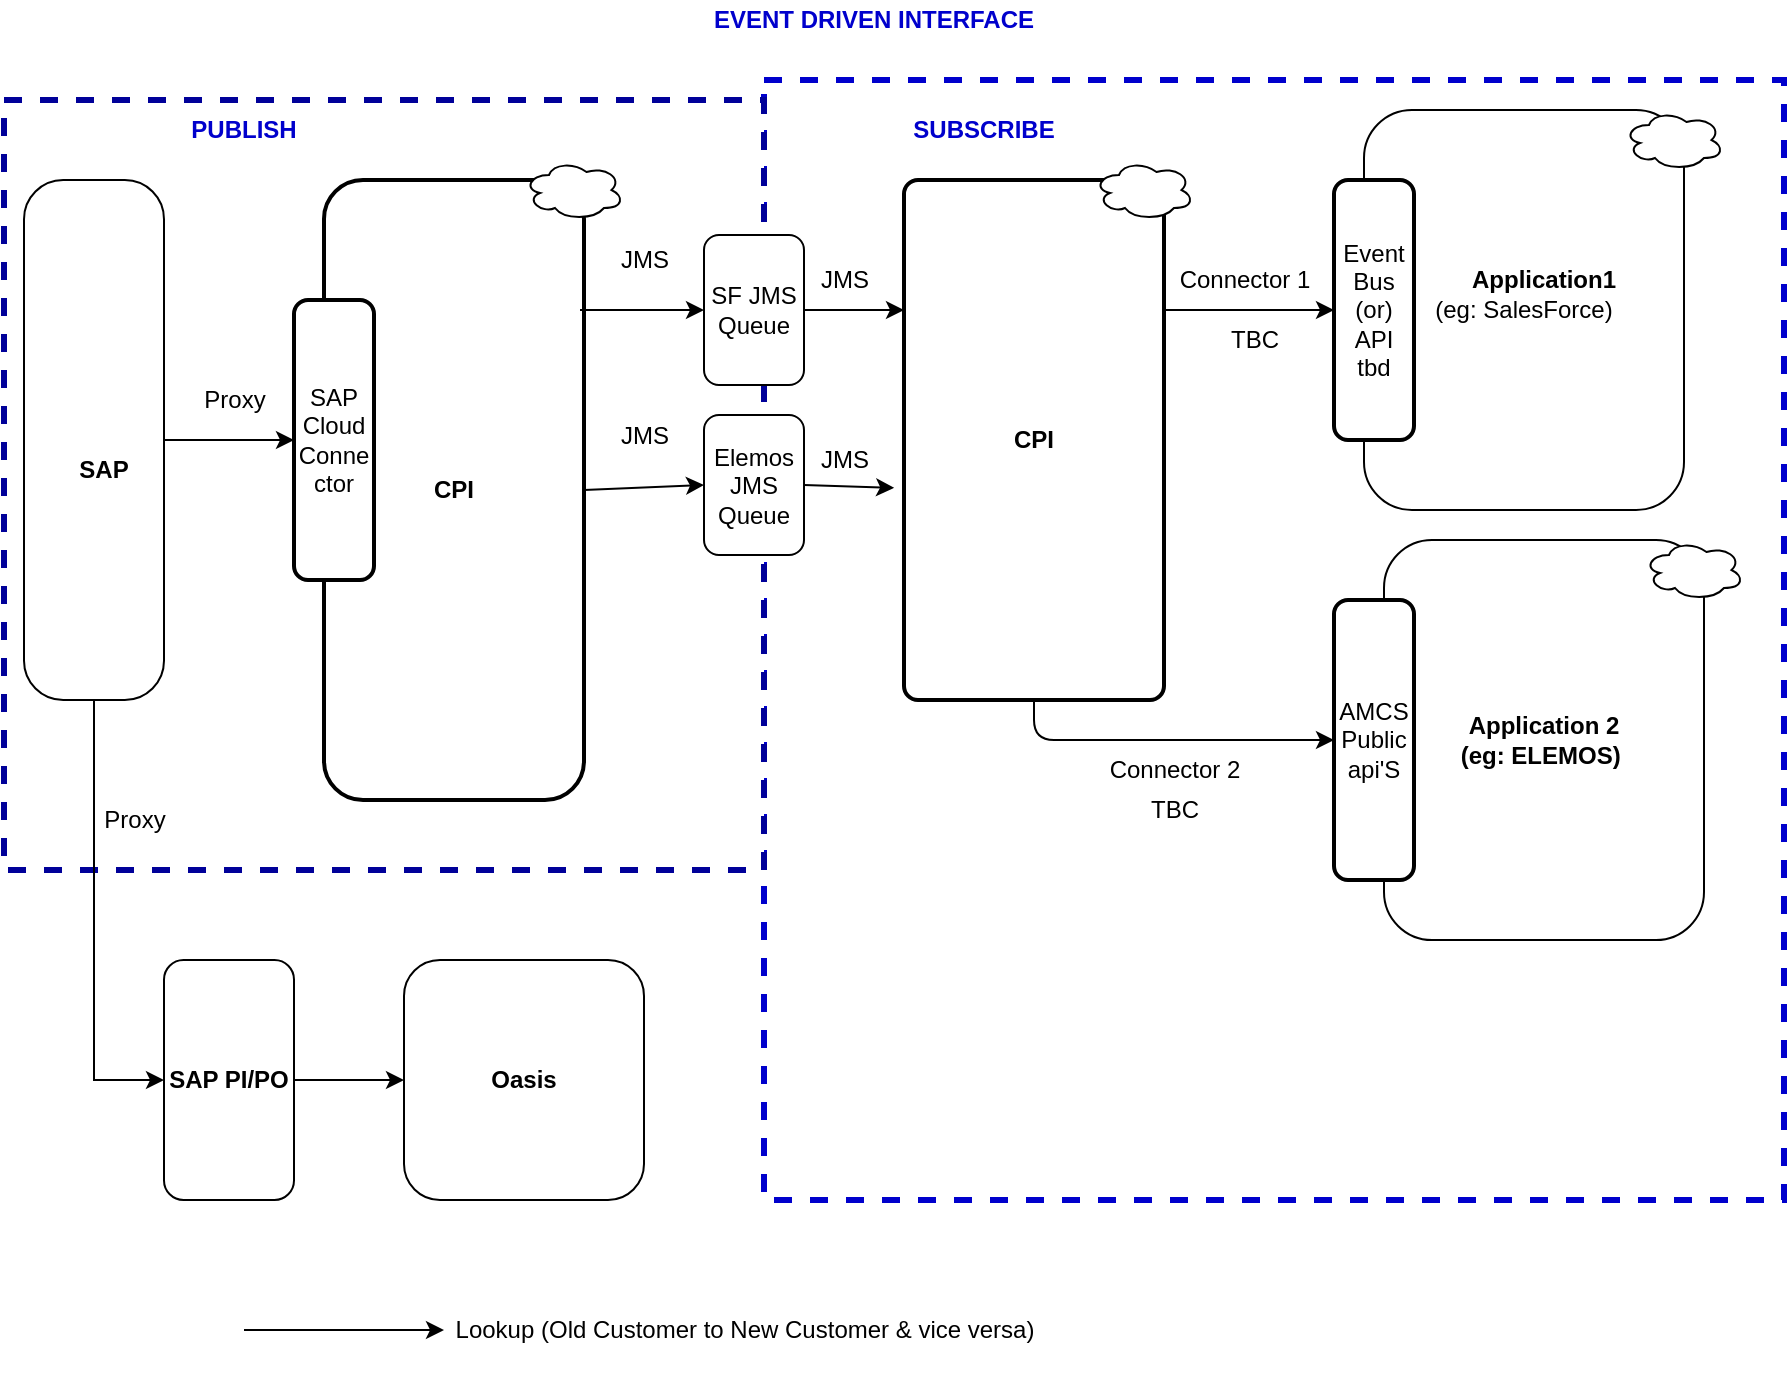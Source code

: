 <mxfile version="13.9.2" type="github"><diagram id="3beBZVSBlBhmqdihTZP1" name="Page-1"><mxGraphModel dx="2062" dy="705" grid="1" gridSize="10" guides="1" tooltips="1" connect="1" arrows="1" fold="1" page="1" pageScale="1" pageWidth="1100" pageHeight="850" math="0" shadow="0"><root><mxCell id="0"/><mxCell id="1" parent="0"/><mxCell id="uPFkqqqm6VpQ1Sv5LJzm-1" value="" style="group" parent="1" vertex="1" connectable="0"><mxGeometry x="120" y="100" width="890" height="560" as="geometry"/></mxCell><mxCell id="Vqod0EoV_r2I-PZZQ01A-7" value="" style="rounded=0;whiteSpace=wrap;html=1;dashed=1;strokeColor=#0000CC;strokeWidth=3;" parent="uPFkqqqm6VpQ1Sv5LJzm-1" vertex="1"><mxGeometry x="380" y="-10" width="510" height="560" as="geometry"/></mxCell><mxCell id="Vqod0EoV_r2I-PZZQ01A-3" value="" style="rounded=0;whiteSpace=wrap;html=1;dashed=1;strokeWidth=3;strokeColor=#000099;" parent="uPFkqqqm6VpQ1Sv5LJzm-1" vertex="1"><mxGeometry width="380" height="385" as="geometry"/></mxCell><mxCell id="2EftRhcmE9VoELaN0KJN-4" value="" style="edgeStyle=orthogonalEdgeStyle;rounded=0;orthogonalLoop=1;jettySize=auto;html=1;entryX=0;entryY=0.5;entryDx=0;entryDy=0;" parent="uPFkqqqm6VpQ1Sv5LJzm-1" source="cQQMWOdF984l5gsL9wYo-2" target="2EftRhcmE9VoELaN0KJN-2" edge="1"><mxGeometry relative="1" as="geometry"><mxPoint x="160" y="170" as="targetPoint"/></mxGeometry></mxCell><object label="" id="cQQMWOdF984l5gsL9wYo-2"><mxCell style="whiteSpace=wrap;html=1;arcSize=28;rounded=1;rotation=-180;" parent="uPFkqqqm6VpQ1Sv5LJzm-1" vertex="1"><mxGeometry x="10" y="40" width="70" height="260" as="geometry"/></mxCell></object><mxCell id="cQQMWOdF984l5gsL9wYo-5" value="&lt;b&gt;SAP&lt;/b&gt;" style="text;html=1;strokeColor=none;fillColor=none;align=center;verticalAlign=middle;whiteSpace=wrap;rotation=0;rounded=1;" parent="uPFkqqqm6VpQ1Sv5LJzm-1" vertex="1"><mxGeometry x="25" y="170" width="50" height="30" as="geometry"/></mxCell><mxCell id="cQQMWOdF984l5gsL9wYo-9" value="&lt;b&gt;Application 2&lt;br&gt;(eg: ELEMOS)&amp;nbsp;&lt;/b&gt;" style="whiteSpace=wrap;html=1;rounded=1;" parent="uPFkqqqm6VpQ1Sv5LJzm-1" vertex="1"><mxGeometry x="690" y="220" width="160" height="200" as="geometry"/></mxCell><mxCell id="cQQMWOdF984l5gsL9wYo-10" value="(eg: SalesForce)" style="whiteSpace=wrap;html=1;rounded=1;" parent="uPFkqqqm6VpQ1Sv5LJzm-1" vertex="1"><mxGeometry x="680" y="5" width="160" height="200" as="geometry"/></mxCell><mxCell id="cQQMWOdF984l5gsL9wYo-12" value="&lt;b&gt;Application1&lt;/b&gt;" style="text;html=1;strokeColor=none;fillColor=none;align=center;verticalAlign=middle;whiteSpace=wrap;rounded=1;" parent="uPFkqqqm6VpQ1Sv5LJzm-1" vertex="1"><mxGeometry x="750" y="80" width="40" height="20" as="geometry"/></mxCell><mxCell id="cQQMWOdF984l5gsL9wYo-14" value="&lt;b&gt;CPI&lt;/b&gt;" style="whiteSpace=wrap;html=1;absoluteArcSize=1;arcSize=39;strokeWidth=2;rounded=1;" parent="uPFkqqqm6VpQ1Sv5LJzm-1" vertex="1"><mxGeometry x="160" y="40" width="130" height="310" as="geometry"/></mxCell><mxCell id="cQQMWOdF984l5gsL9wYo-20" value="SF JMS Queue" style="whiteSpace=wrap;html=1;rounded=1;" parent="uPFkqqqm6VpQ1Sv5LJzm-1" vertex="1"><mxGeometry x="350" y="67.5" width="50" height="75" as="geometry"/></mxCell><mxCell id="1wfJWIZzBQJtpAAzH079-30" value="Event Bus (or) API&lt;br&gt;tbd" style="rounded=1;whiteSpace=wrap;html=1;absoluteArcSize=1;arcSize=14;strokeWidth=2;" parent="uPFkqqqm6VpQ1Sv5LJzm-1" vertex="1"><mxGeometry x="665" y="40" width="40" height="130" as="geometry"/></mxCell><mxCell id="1wfJWIZzBQJtpAAzH079-35" style="edgeStyle=orthogonalEdgeStyle;rounded=1;orthogonalLoop=1;jettySize=auto;html=1;exitX=1;exitY=0.25;exitDx=0;exitDy=0;entryX=0;entryY=0.5;entryDx=0;entryDy=0;" parent="uPFkqqqm6VpQ1Sv5LJzm-1" source="1wfJWIZzBQJtpAAzH079-31" target="1wfJWIZzBQJtpAAzH079-30" edge="1"><mxGeometry relative="1" as="geometry"/></mxCell><mxCell id="BBQ4ANnbawWz5MgYE2eR-13" style="edgeStyle=orthogonalEdgeStyle;rounded=0;orthogonalLoop=1;jettySize=auto;html=1;exitX=0.5;exitY=0;exitDx=0;exitDy=0;" parent="uPFkqqqm6VpQ1Sv5LJzm-1" source="cQQMWOdF984l5gsL9wYo-2" target="BBQ4ANnbawWz5MgYE2eR-12" edge="1"><mxGeometry relative="1" as="geometry"><Array as="points"><mxPoint x="45" y="490"/></Array></mxGeometry></mxCell><mxCell id="1wfJWIZzBQJtpAAzH079-31" value="&lt;b&gt;CPI&lt;/b&gt;" style="rounded=1;whiteSpace=wrap;html=1;absoluteArcSize=1;arcSize=14;strokeWidth=2;" parent="uPFkqqqm6VpQ1Sv5LJzm-1" vertex="1"><mxGeometry x="450" y="40" width="130" height="260" as="geometry"/></mxCell><mxCell id="1wfJWIZzBQJtpAAzH079-45" style="edgeStyle=orthogonalEdgeStyle;rounded=1;orthogonalLoop=1;jettySize=auto;html=1;exitX=1;exitY=0.5;exitDx=0;exitDy=0;entryX=0;entryY=0.25;entryDx=0;entryDy=0;" parent="uPFkqqqm6VpQ1Sv5LJzm-1" source="cQQMWOdF984l5gsL9wYo-20" target="1wfJWIZzBQJtpAAzH079-31" edge="1"><mxGeometry relative="1" as="geometry"/></mxCell><mxCell id="1wfJWIZzBQJtpAAzH079-43" value="AMCS Public api'S" style="rounded=1;whiteSpace=wrap;html=1;absoluteArcSize=1;arcSize=14;strokeWidth=2;" parent="uPFkqqqm6VpQ1Sv5LJzm-1" vertex="1"><mxGeometry x="665" y="250" width="40" height="140" as="geometry"/></mxCell><mxCell id="1wfJWIZzBQJtpAAzH079-36" style="edgeStyle=orthogonalEdgeStyle;rounded=1;orthogonalLoop=1;jettySize=auto;html=1;exitX=0.5;exitY=1;exitDx=0;exitDy=0;entryX=0;entryY=0.5;entryDx=0;entryDy=0;" parent="uPFkqqqm6VpQ1Sv5LJzm-1" source="1wfJWIZzBQJtpAAzH079-31" target="1wfJWIZzBQJtpAAzH079-43" edge="1"><mxGeometry relative="1" as="geometry"/></mxCell><mxCell id="1wfJWIZzBQJtpAAzH079-46" value="Connector 1" style="text;html=1;align=center;verticalAlign=middle;resizable=0;points=[];autosize=1;" parent="uPFkqqqm6VpQ1Sv5LJzm-1" vertex="1"><mxGeometry x="580" y="80" width="80" height="20" as="geometry"/></mxCell><mxCell id="1wfJWIZzBQJtpAAzH079-47" value="Connector 2" style="text;html=1;align=center;verticalAlign=middle;resizable=0;points=[];autosize=1;" parent="uPFkqqqm6VpQ1Sv5LJzm-1" vertex="1"><mxGeometry x="545" y="325" width="80" height="20" as="geometry"/></mxCell><mxCell id="1wfJWIZzBQJtpAAzH079-49" value="Proxy" style="text;html=1;align=center;verticalAlign=middle;resizable=0;points=[];autosize=1;" parent="uPFkqqqm6VpQ1Sv5LJzm-1" vertex="1"><mxGeometry x="90" y="140" width="50" height="20" as="geometry"/></mxCell><mxCell id="1wfJWIZzBQJtpAAzH079-52" value="JMS" style="text;html=1;align=center;verticalAlign=middle;resizable=0;points=[];autosize=1;" parent="uPFkqqqm6VpQ1Sv5LJzm-1" vertex="1"><mxGeometry x="400" y="80" width="40" height="20" as="geometry"/></mxCell><mxCell id="Vqod0EoV_r2I-PZZQ01A-4" value="PUBLISH" style="text;html=1;strokeColor=none;fillColor=none;align=center;verticalAlign=middle;whiteSpace=wrap;rounded=0;dashed=1;fontColor=#0000CC;fontStyle=1" parent="uPFkqqqm6VpQ1Sv5LJzm-1" vertex="1"><mxGeometry x="100" y="5" width="40" height="20" as="geometry"/></mxCell><mxCell id="Vqod0EoV_r2I-PZZQ01A-8" value="SUBSCRIBE" style="text;html=1;strokeColor=none;fillColor=none;align=center;verticalAlign=middle;whiteSpace=wrap;rounded=0;dashed=1;fontColor=#0000CC;fontStyle=1" parent="uPFkqqqm6VpQ1Sv5LJzm-1" vertex="1"><mxGeometry x="470" y="5" width="40" height="20" as="geometry"/></mxCell><mxCell id="X__tJxEk-Le90g0lmYf4-1" value="TBC" style="text;html=1;align=center;verticalAlign=middle;resizable=0;points=[];autosize=1;" parent="uPFkqqqm6VpQ1Sv5LJzm-1" vertex="1"><mxGeometry x="605" y="110" width="40" height="20" as="geometry"/></mxCell><mxCell id="X__tJxEk-Le90g0lmYf4-2" value="TBC" style="text;html=1;align=center;verticalAlign=middle;resizable=0;points=[];autosize=1;" parent="uPFkqqqm6VpQ1Sv5LJzm-1" vertex="1"><mxGeometry x="565" y="345" width="40" height="20" as="geometry"/></mxCell><mxCell id="2EftRhcmE9VoELaN0KJN-2" value="SAP Cloud Conne ctor" style="rounded=1;whiteSpace=wrap;html=1;absoluteArcSize=1;arcSize=14;strokeWidth=2;" parent="uPFkqqqm6VpQ1Sv5LJzm-1" vertex="1"><mxGeometry x="145" y="100" width="40" height="140" as="geometry"/></mxCell><mxCell id="2EftRhcmE9VoELaN0KJN-6" value="" style="endArrow=classic;html=1;exitX=1;exitY=0.5;exitDx=0;exitDy=0;entryX=0;entryY=0.5;entryDx=0;entryDy=0;" parent="uPFkqqqm6VpQ1Sv5LJzm-1" source="cQQMWOdF984l5gsL9wYo-14" target="2EftRhcmE9VoELaN0KJN-12" edge="1"><mxGeometry width="50" height="50" relative="1" as="geometry"><mxPoint x="280" y="270" as="sourcePoint"/><mxPoint x="349" y="235" as="targetPoint"/><Array as="points"/></mxGeometry></mxCell><mxCell id="2EftRhcmE9VoELaN0KJN-9" value="JMS" style="text;html=1;align=center;verticalAlign=middle;resizable=0;points=[];autosize=1;" parent="uPFkqqqm6VpQ1Sv5LJzm-1" vertex="1"><mxGeometry x="300" y="157.5" width="40" height="20" as="geometry"/></mxCell><mxCell id="2EftRhcmE9VoELaN0KJN-10" value="" style="endArrow=classic;html=1;entryX=0;entryY=0.5;entryDx=0;entryDy=0;" parent="uPFkqqqm6VpQ1Sv5LJzm-1" target="cQQMWOdF984l5gsL9wYo-20" edge="1"><mxGeometry width="50" height="50" relative="1" as="geometry"><mxPoint x="288" y="105" as="sourcePoint"/><mxPoint x="300" y="130" as="targetPoint"/></mxGeometry></mxCell><mxCell id="2EftRhcmE9VoELaN0KJN-11" value="JMS" style="text;html=1;align=center;verticalAlign=middle;resizable=0;points=[];autosize=1;" parent="uPFkqqqm6VpQ1Sv5LJzm-1" vertex="1"><mxGeometry x="300" y="70" width="40" height="20" as="geometry"/></mxCell><mxCell id="2EftRhcmE9VoELaN0KJN-12" value="Elemos JMS Queue" style="whiteSpace=wrap;html=1;rounded=1;" parent="uPFkqqqm6VpQ1Sv5LJzm-1" vertex="1"><mxGeometry x="350" y="157.5" width="50" height="70" as="geometry"/></mxCell><mxCell id="2EftRhcmE9VoELaN0KJN-7" value="" style="endArrow=classic;html=1;exitX=1;exitY=0.5;exitDx=0;exitDy=0;entryX=-0.038;entryY=0.592;entryDx=0;entryDy=0;entryPerimeter=0;" parent="uPFkqqqm6VpQ1Sv5LJzm-1" source="2EftRhcmE9VoELaN0KJN-12" target="1wfJWIZzBQJtpAAzH079-31" edge="1"><mxGeometry width="50" height="50" relative="1" as="geometry"><mxPoint x="460" y="410" as="sourcePoint"/><mxPoint x="450" y="228" as="targetPoint"/><Array as="points"/></mxGeometry></mxCell><mxCell id="2EftRhcmE9VoELaN0KJN-13" value="JMS" style="text;html=1;align=center;verticalAlign=middle;resizable=0;points=[];autosize=1;" parent="uPFkqqqm6VpQ1Sv5LJzm-1" vertex="1"><mxGeometry x="400" y="170" width="40" height="20" as="geometry"/></mxCell><mxCell id="BBQ4ANnbawWz5MgYE2eR-15" style="edgeStyle=orthogonalEdgeStyle;rounded=0;orthogonalLoop=1;jettySize=auto;html=1;" parent="uPFkqqqm6VpQ1Sv5LJzm-1" source="BBQ4ANnbawWz5MgYE2eR-12" target="BBQ4ANnbawWz5MgYE2eR-14" edge="1"><mxGeometry relative="1" as="geometry"/></mxCell><mxCell id="BBQ4ANnbawWz5MgYE2eR-12" value="&lt;b&gt;SAP PI/PO&lt;/b&gt;" style="whiteSpace=wrap;html=1;rounded=1;" parent="uPFkqqqm6VpQ1Sv5LJzm-1" vertex="1"><mxGeometry x="80" y="430" width="65" height="120" as="geometry"/></mxCell><mxCell id="BBQ4ANnbawWz5MgYE2eR-14" value="&lt;b&gt;Oasis&lt;/b&gt;" style="whiteSpace=wrap;html=1;rounded=1;" parent="uPFkqqqm6VpQ1Sv5LJzm-1" vertex="1"><mxGeometry x="200" y="430" width="120" height="120" as="geometry"/></mxCell><mxCell id="jM1_k6R8yeGZ31N2dn4X-1" value="Proxy" style="text;html=1;align=center;verticalAlign=middle;resizable=0;points=[];autosize=1;" parent="uPFkqqqm6VpQ1Sv5LJzm-1" vertex="1"><mxGeometry x="40" y="350" width="50" height="20" as="geometry"/></mxCell><mxCell id="aL7Ywxm6WWDTNK6IdQfQ-1" value="" style="ellipse;shape=cloud;whiteSpace=wrap;html=1;" vertex="1" parent="uPFkqqqm6VpQ1Sv5LJzm-1"><mxGeometry x="260" y="30" width="50" height="30" as="geometry"/></mxCell><mxCell id="aL7Ywxm6WWDTNK6IdQfQ-6" value="" style="ellipse;shape=cloud;whiteSpace=wrap;html=1;" vertex="1" parent="uPFkqqqm6VpQ1Sv5LJzm-1"><mxGeometry x="545" y="30" width="50" height="30" as="geometry"/></mxCell><mxCell id="aL7Ywxm6WWDTNK6IdQfQ-5" value="" style="ellipse;shape=cloud;whiteSpace=wrap;html=1;" vertex="1" parent="uPFkqqqm6VpQ1Sv5LJzm-1"><mxGeometry x="810" y="5" width="50" height="30" as="geometry"/></mxCell><mxCell id="aL7Ywxm6WWDTNK6IdQfQ-4" value="" style="ellipse;shape=cloud;whiteSpace=wrap;html=1;" vertex="1" parent="uPFkqqqm6VpQ1Sv5LJzm-1"><mxGeometry x="820" y="220" width="50" height="30" as="geometry"/></mxCell><mxCell id="aL7Ywxm6WWDTNK6IdQfQ-15" value="" style="shape=image;html=1;verticalAlign=top;verticalLabelPosition=bottom;labelBackgroundColor=#ffffff;imageAspect=0;aspect=fixed;image=https://cdn0.iconfinder.com/data/icons/opensourceicons/32/lookup.png" vertex="1" parent="uPFkqqqm6VpQ1Sv5LJzm-1"><mxGeometry x="490" y="254" width="32" height="32" as="geometry"/></mxCell><mxCell id="aL7Ywxm6WWDTNK6IdQfQ-16" value="" style="shape=image;html=1;verticalAlign=top;verticalLabelPosition=bottom;labelBackgroundColor=#ffffff;imageAspect=0;aspect=fixed;image=https://cdn0.iconfinder.com/data/icons/opensourceicons/32/lookup.png" vertex="1" parent="uPFkqqqm6VpQ1Sv5LJzm-1"><mxGeometry x="96.5" y="440" width="32" height="32" as="geometry"/></mxCell><mxCell id="uPFkqqqm6VpQ1Sv5LJzm-2" value="EVENT DRIVEN INTERFACE" style="text;html=1;strokeColor=none;fillColor=none;align=center;verticalAlign=middle;whiteSpace=wrap;rounded=0;dashed=1;fontColor=#0000CC;fontStyle=1" parent="1" vertex="1"><mxGeometry x="450" y="50" width="210" height="20" as="geometry"/></mxCell><mxCell id="aL7Ywxm6WWDTNK6IdQfQ-14" style="edgeStyle=orthogonalEdgeStyle;rounded=0;orthogonalLoop=1;jettySize=auto;html=1;exitX=1;exitY=0.5;exitDx=0;exitDy=0;" edge="1" parent="1" source="aL7Ywxm6WWDTNK6IdQfQ-12" target="aL7Ywxm6WWDTNK6IdQfQ-13"><mxGeometry relative="1" as="geometry"/></mxCell><mxCell id="aL7Ywxm6WWDTNK6IdQfQ-12" value="" style="shape=image;html=1;verticalAlign=top;verticalLabelPosition=bottom;labelBackgroundColor=#ffffff;imageAspect=0;aspect=fixed;image=https://cdn0.iconfinder.com/data/icons/opensourceicons/32/lookup.png" vertex="1" parent="1"><mxGeometry x="190" y="690" width="50" height="50" as="geometry"/></mxCell><mxCell id="aL7Ywxm6WWDTNK6IdQfQ-13" value="Lookup (Old Customer to New Customer &amp;amp; vice versa)" style="text;html=1;align=center;verticalAlign=middle;resizable=0;points=[];autosize=1;" vertex="1" parent="1"><mxGeometry x="340" y="705" width="300" height="20" as="geometry"/></mxCell></root></mxGraphModel></diagram></mxfile>